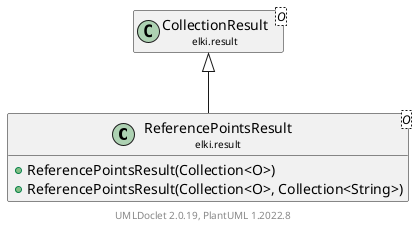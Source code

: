 @startuml
    remove .*\.(Instance|Par|Parameterizer|Factory)$
    set namespaceSeparator none
    hide empty fields
    hide empty methods

    class "<size:14>ReferencePointsResult\n<size:10>elki.result" as elki.result.ReferencePointsResult<O> [[ReferencePointsResult.html]] {
        +ReferencePointsResult(Collection<O>)
        +ReferencePointsResult(Collection<O>, Collection<String>)
    }

    class "<size:14>CollectionResult\n<size:10>elki.result" as elki.result.CollectionResult<O> [[CollectionResult.html]]

    elki.result.CollectionResult <|-- elki.result.ReferencePointsResult

    center footer UMLDoclet 2.0.19, PlantUML 1.2022.8
@enduml
